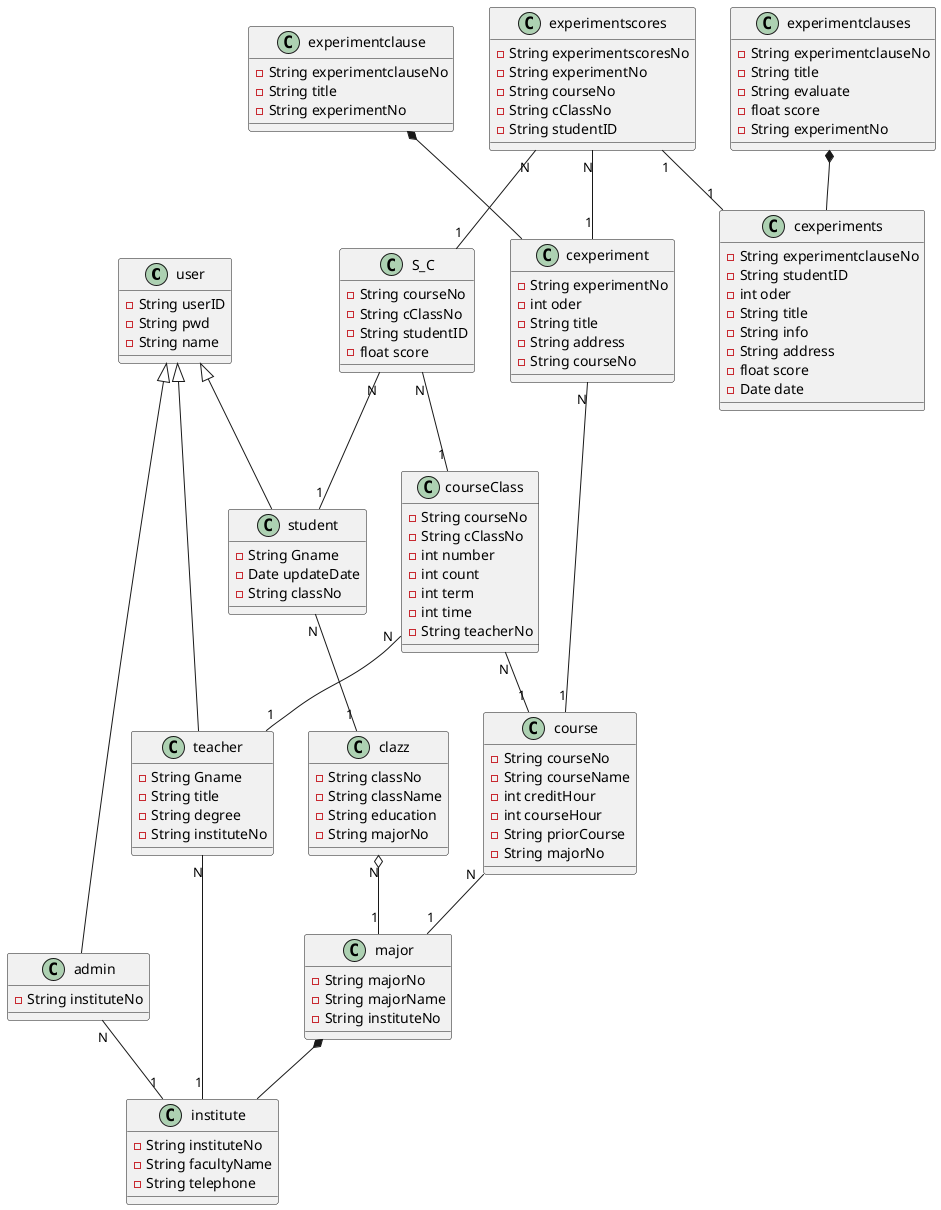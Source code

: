 @startuml 实验管理平台类图
class user{
    -String userID
    -String pwd
    -String name
}
class student{
    -String Gname
    -Date updateDate
    -String classNo
}
class teacher{
    -String Gname
    -String title
    -String degree
    -String instituteNo
}
class admin{
    -String instituteNo
}
class clazz{
    -String classNo
    -String className
    -String education
    -String majorNo
}
class major{
    -String majorNo
    -String majorName
    -String instituteNo
}
class institute{
    -String instituteNo
    -String facultyName
    -String telephone
}
class course{
    -String courseNo
    -String courseName
    -int creditHour
    -int courseHour
    -String priorCourse
    -String majorNo
}
class courseClass{
    -String courseNo
    -String cClassNo
    -int number
    -int count
    -int term
    -int time
    -String teacherNo
}
class S_C{
    -String courseNo
    -String cClassNo
    -String studentID
    -float score
}

class cexperiment{
    -String experimentNo
    -int oder
    -String title
    -String address
    -String courseNo
}

class experimentclause{
    -String experimentclauseNo
    -String title
    -String experimentNo
}

class cexperiments{
    -String experimentclauseNo
    -String studentID
    -int oder
    -String title
    -String info
    -String address
    -float score
    -Date date
}
class experimentclauses{
    -String experimentclauseNo
    -String title
    -String evaluate
    -float score
    -String experimentNo
}
class experimentscores{
    -String experimentscoresNo
    -String experimentNo
    -String courseNo
    -String cClassNo
    -String studentID
}
student -up-|> user
teacher -up-|> user
admin -up-|> user
student "N" -- "1" clazz
clazz "N" o-- "1" major
major *-- institute
teacher "N" -- "1" institute
admin "N" -- "1" institute
S_C "N" -- "1" student
S_C "N" -- "1" courseClass
courseClass "N" -- "1" course
courseClass "N" -- "1" teacher
course "N" -- "1" major
experimentclause *-- cexperiment
cexperiment "N" -- "1" course
experimentscores "N" -- "1" S_C
experimentscores "N" -- "1" cexperiment
experimentclauses *-- cexperiments
experimentscores "1"--"1" cexperiments
@enduml